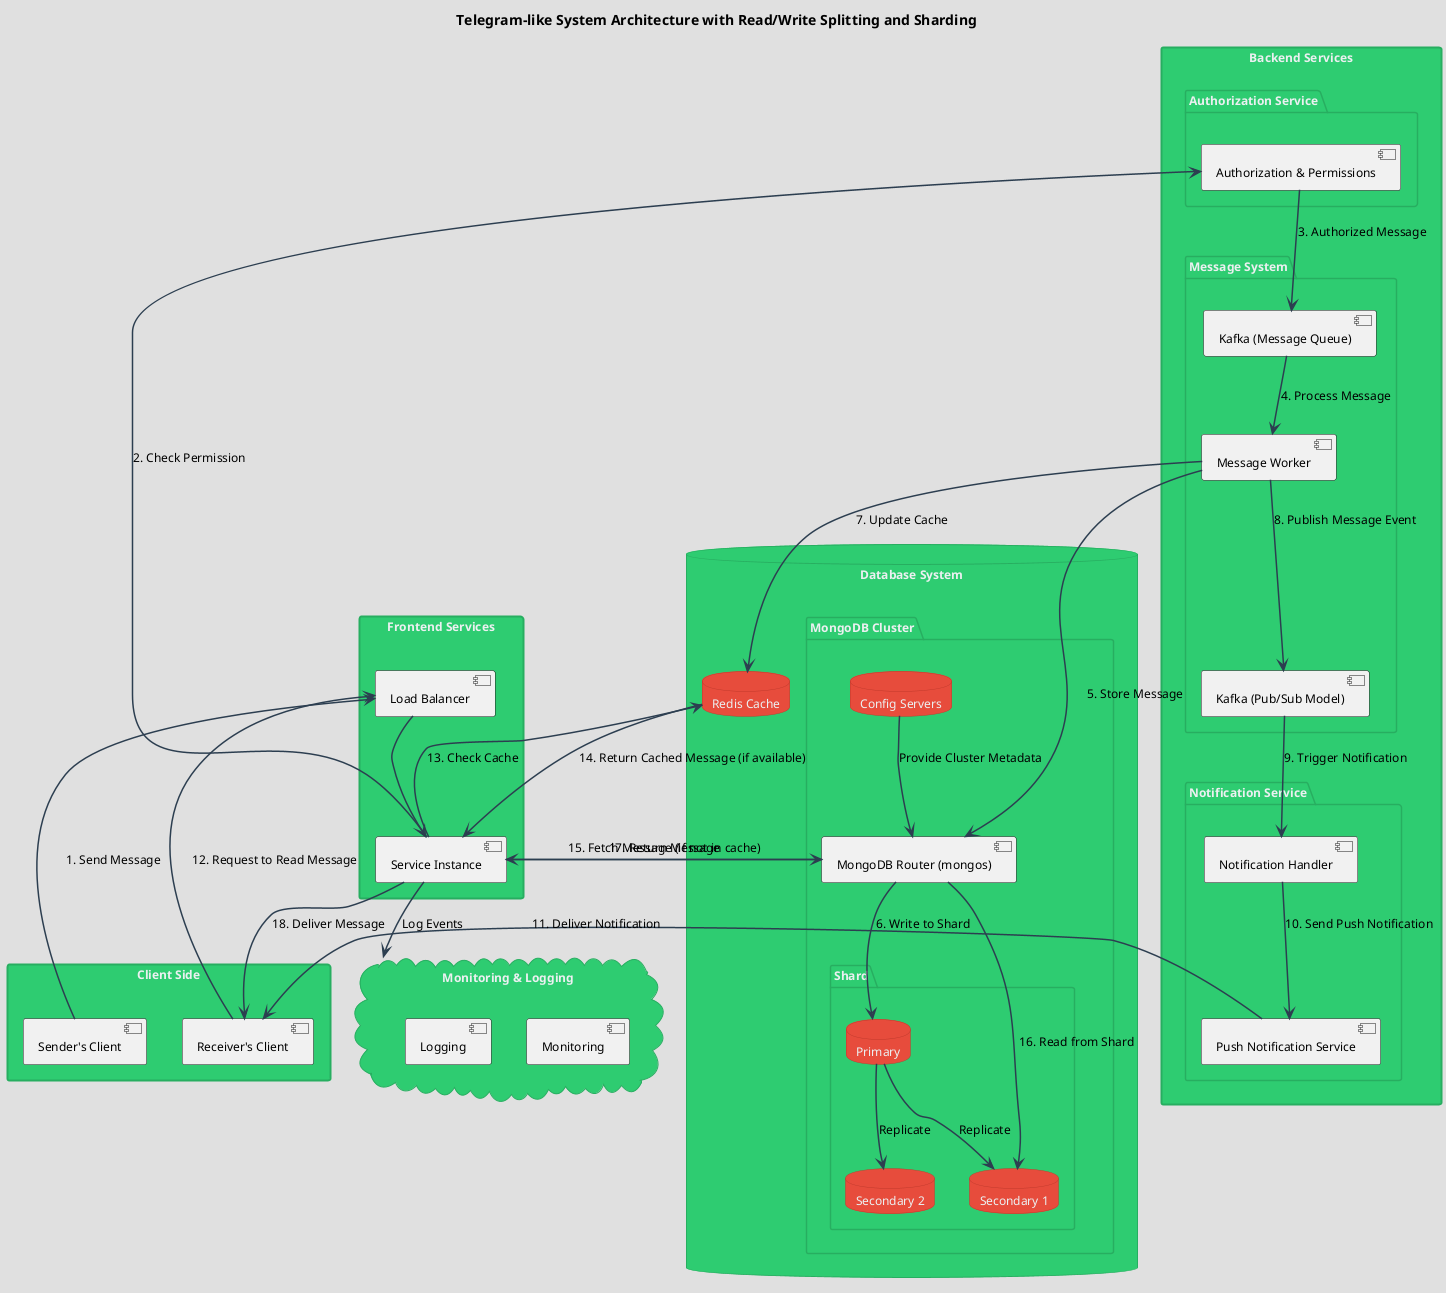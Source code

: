 @startuml
!define RECTANGLE class
!define DATABASE database
!define CLOUD cloud

skinparam backgroundColor #E0E0E0
skinparam handwritten false
skinparam monochrome false
skinparam shadowing false
skinparam defaultFontName Arial
skinparam defaultFontSize 12
skinparam arrowColor #2C3E50
skinparam arrowThickness 1.5

skinparam rectangle {
  BackgroundColor #3498DB
  BorderColor #2980B9
  FontColor #ECF0F1
  BorderThickness 2
  Shadowing false
}

skinparam database {
  BackgroundColor #E74C3C
  BorderColor #C0392B
  FontColor #ECF0F1
}

skinparam cloud {
  BackgroundColor #95A5A6
  BorderColor #7F8C8D
  FontColor #ECF0F1
}

skinparam package {
  BackgroundColor #2ECC71
  BorderColor #27AE60
  FontColor #ECF0F1
}

title Telegram-like System Architecture with Read/Write Splitting and Sharding

rectangle "Client Side" {
  [Sender's Client]
  [Receiver's Client]
}

rectangle "Frontend Services" {
  [Load Balancer]
  [Service Instance]
}

rectangle "Backend Services" {
  package "Authorization Service" {
    [Authorization & Permissions]
  }
  
  package "Message System" {
    [Kafka (Message Queue)]
    [Kafka (Pub/Sub Model)]
    [Message Worker]
  }
  
  package "Notification Service" {
    [Notification Handler]
    [Push Notification Service]
  }
}

database "Database System" {
  package "MongoDB Cluster" {
    database "Config Servers"
    package "Shard" {
      database "Primary"
      database "Secondary 1"
      database "Secondary 2"
    }
    [MongoDB Router (mongos)]
  }
  database "Redis Cache"
}

cloud "Monitoring & Logging" {
  [Monitoring]
  [Logging]
}

' Message Flow
[Sender's Client] --> [Load Balancer]: 1. Send Message
[Load Balancer] --> [Service Instance]
[Service Instance] --> [Authorization & Permissions]: 2. Check Permission
[Authorization & Permissions] --> [Kafka (Message Queue)]: 3. Authorized Message
[Kafka (Message Queue)] --> [Message Worker]: 4. Process Message
[Message Worker] --> [MongoDB Router (mongos)]: 5. Store Message
[MongoDB Router (mongos)] --> [Primary]: 6. Write to Shard
[Message Worker] --> [Redis Cache]: 7. Update Cache
[Message Worker] --> [Kafka (Pub/Sub Model)]: 8. Publish Message Event
[Kafka (Pub/Sub Model)] --> [Notification Handler]: 9. Trigger Notification
[Notification Handler] --> [Push Notification Service]: 10. Send Push Notification
[Push Notification Service] --> [Receiver's Client]: 11. Deliver Notification

' Read Message Flow
[Receiver's Client] --> [Load Balancer]: 12. Request to Read Message
[Service Instance] --> [Redis Cache]: 13. Check Cache
[Redis Cache] --> [Service Instance]: 14. Return Cached Message (if available)
[Service Instance] --> [MongoDB Router (mongos)]: 15. Fetch Message (if not in cache)
[MongoDB Router (mongos)] --> [Secondary 1]: 16. Read from Shard
[MongoDB Router (mongos)] --> [Service Instance]: 17. Return Message
[Service Instance] --> [Receiver's Client]: 18. Deliver Message

' Replication
[Primary] --> [Secondary 1]: Replicate
[Primary] --> [Secondary 2]: Replicate

' Config Servers
[Config Servers] --> [MongoDB Router (mongos)]: Provide Cluster Metadata

' Logging and Monitoring
[Service Instance] --> [Monitoring & Logging]: Log Events

@enduml
